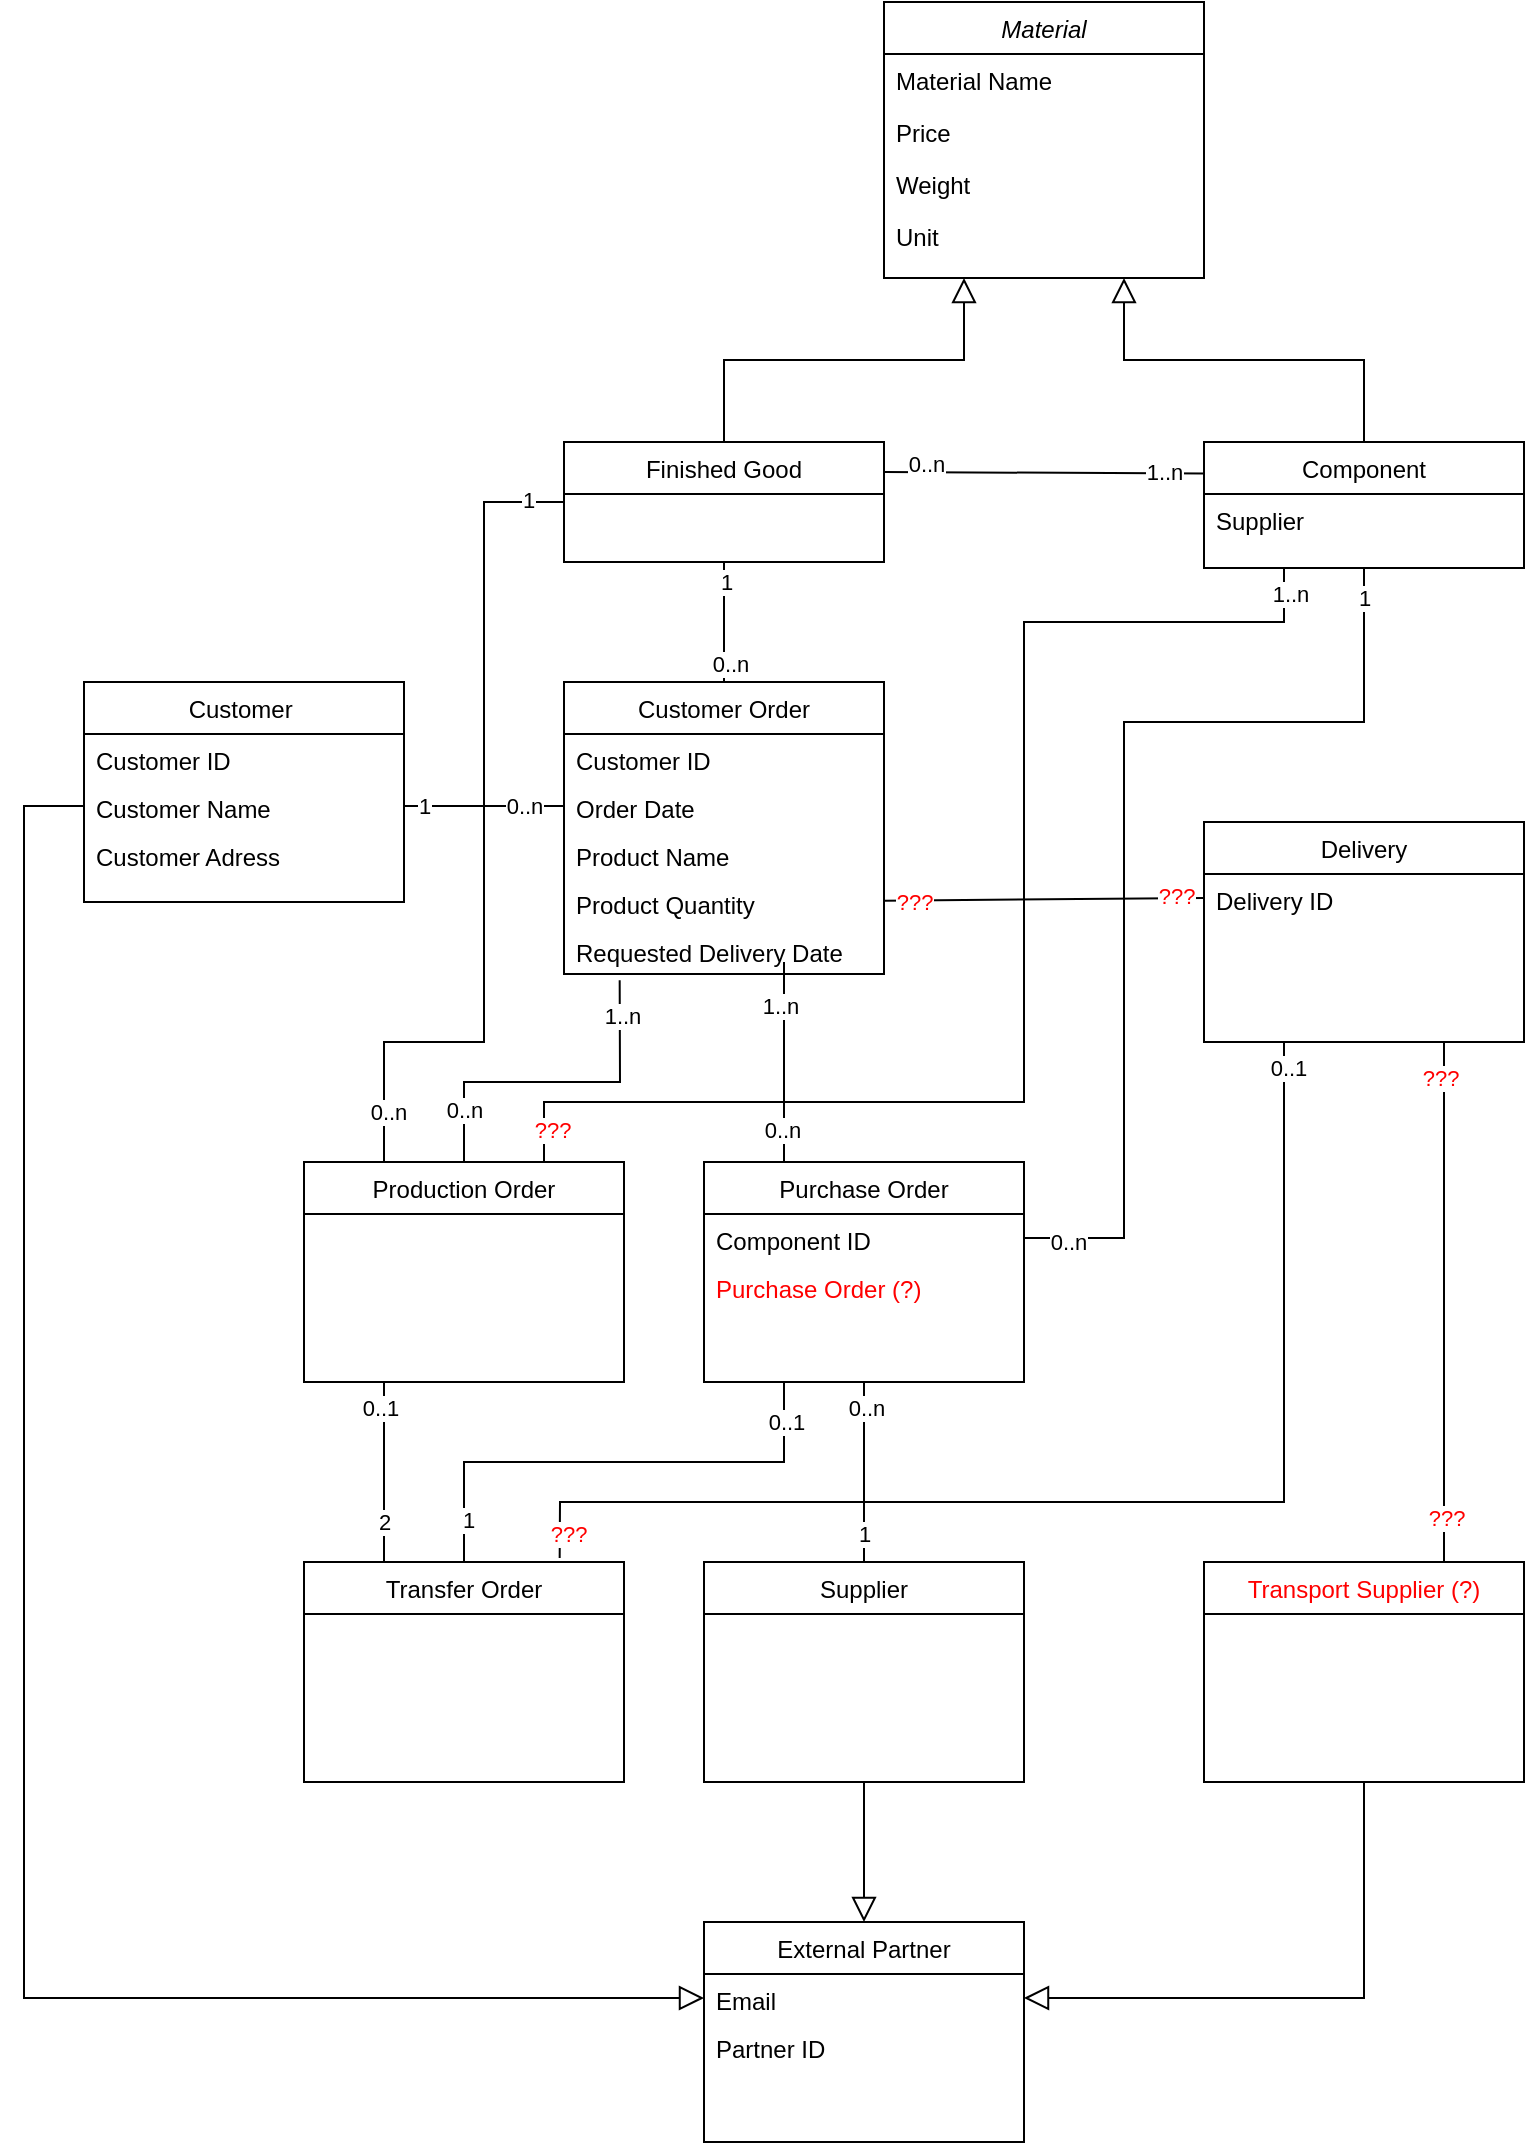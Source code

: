 <mxfile version="22.0.4" type="device">
  <diagram id="C5RBs43oDa-KdzZeNtuy" name="Page-1">
    <mxGraphModel dx="3187" dy="1684" grid="1" gridSize="10" guides="1" tooltips="1" connect="1" arrows="1" fold="1" page="1" pageScale="1" pageWidth="827" pageHeight="1169" math="0" shadow="0">
      <root>
        <mxCell id="WIyWlLk6GJQsqaUBKTNV-0" />
        <mxCell id="WIyWlLk6GJQsqaUBKTNV-1" parent="WIyWlLk6GJQsqaUBKTNV-0" />
        <mxCell id="zkfFHV4jXpPFQw0GAbJ--0" value="Material" style="swimlane;fontStyle=2;align=center;verticalAlign=top;childLayout=stackLayout;horizontal=1;startSize=26;horizontalStack=0;resizeParent=1;resizeLast=0;collapsible=1;marginBottom=0;rounded=0;shadow=0;strokeWidth=1;" parent="WIyWlLk6GJQsqaUBKTNV-1" vertex="1">
          <mxGeometry x="468" y="20" width="160" height="138" as="geometry">
            <mxRectangle x="230" y="140" width="160" height="26" as="alternateBounds" />
          </mxGeometry>
        </mxCell>
        <mxCell id="zkfFHV4jXpPFQw0GAbJ--1" value="Material Name" style="text;align=left;verticalAlign=top;spacingLeft=4;spacingRight=4;overflow=hidden;rotatable=0;points=[[0,0.5],[1,0.5]];portConstraint=eastwest;" parent="zkfFHV4jXpPFQw0GAbJ--0" vertex="1">
          <mxGeometry y="26" width="160" height="26" as="geometry" />
        </mxCell>
        <mxCell id="zkfFHV4jXpPFQw0GAbJ--2" value="Price" style="text;align=left;verticalAlign=top;spacingLeft=4;spacingRight=4;overflow=hidden;rotatable=0;points=[[0,0.5],[1,0.5]];portConstraint=eastwest;rounded=0;shadow=0;html=0;" parent="zkfFHV4jXpPFQw0GAbJ--0" vertex="1">
          <mxGeometry y="52" width="160" height="26" as="geometry" />
        </mxCell>
        <mxCell id="zkfFHV4jXpPFQw0GAbJ--3" value="Weight" style="text;align=left;verticalAlign=top;spacingLeft=4;spacingRight=4;overflow=hidden;rotatable=0;points=[[0,0.5],[1,0.5]];portConstraint=eastwest;rounded=0;shadow=0;html=0;" parent="zkfFHV4jXpPFQw0GAbJ--0" vertex="1">
          <mxGeometry y="78" width="160" height="26" as="geometry" />
        </mxCell>
        <mxCell id="zkfFHV4jXpPFQw0GAbJ--5" value="Unit" style="text;align=left;verticalAlign=top;spacingLeft=4;spacingRight=4;overflow=hidden;rotatable=0;points=[[0,0.5],[1,0.5]];portConstraint=eastwest;" parent="zkfFHV4jXpPFQw0GAbJ--0" vertex="1">
          <mxGeometry y="104" width="160" height="26" as="geometry" />
        </mxCell>
        <mxCell id="zkfFHV4jXpPFQw0GAbJ--6" value="Finished Good" style="swimlane;fontStyle=0;align=center;verticalAlign=top;childLayout=stackLayout;horizontal=1;startSize=26;horizontalStack=0;resizeParent=1;resizeLast=0;collapsible=1;marginBottom=0;rounded=0;shadow=0;strokeWidth=1;" parent="WIyWlLk6GJQsqaUBKTNV-1" vertex="1">
          <mxGeometry x="308" y="240" width="160" height="60" as="geometry">
            <mxRectangle x="130" y="380" width="160" height="26" as="alternateBounds" />
          </mxGeometry>
        </mxCell>
        <mxCell id="zkfFHV4jXpPFQw0GAbJ--12" value="" style="endArrow=block;endSize=10;endFill=0;shadow=0;strokeWidth=1;rounded=0;edgeStyle=elbowEdgeStyle;elbow=vertical;entryX=0.25;entryY=1;entryDx=0;entryDy=0;" parent="WIyWlLk6GJQsqaUBKTNV-1" source="zkfFHV4jXpPFQw0GAbJ--6" target="zkfFHV4jXpPFQw0GAbJ--0" edge="1">
          <mxGeometry width="160" relative="1" as="geometry">
            <mxPoint x="348" y="203" as="sourcePoint" />
            <mxPoint x="498" y="207" as="targetPoint" />
          </mxGeometry>
        </mxCell>
        <mxCell id="zkfFHV4jXpPFQw0GAbJ--17" value="Component" style="swimlane;fontStyle=0;align=center;verticalAlign=top;childLayout=stackLayout;horizontal=1;startSize=26;horizontalStack=0;resizeParent=1;resizeLast=0;collapsible=1;marginBottom=0;rounded=0;shadow=0;strokeWidth=1;" parent="WIyWlLk6GJQsqaUBKTNV-1" vertex="1">
          <mxGeometry x="628" y="240" width="160" height="63" as="geometry">
            <mxRectangle x="550" y="140" width="160" height="26" as="alternateBounds" />
          </mxGeometry>
        </mxCell>
        <mxCell id="zkfFHV4jXpPFQw0GAbJ--18" value="Supplier" style="text;align=left;verticalAlign=top;spacingLeft=4;spacingRight=4;overflow=hidden;rotatable=0;points=[[0,0.5],[1,0.5]];portConstraint=eastwest;" parent="zkfFHV4jXpPFQw0GAbJ--17" vertex="1">
          <mxGeometry y="26" width="160" height="24" as="geometry" />
        </mxCell>
        <mxCell id="Iv19MnFPwsbPoRR4SzWf-2" value="" style="endArrow=block;endSize=10;endFill=0;shadow=0;strokeWidth=1;rounded=0;edgeStyle=elbowEdgeStyle;elbow=vertical;entryX=0.75;entryY=1;entryDx=0;entryDy=0;" edge="1" parent="WIyWlLk6GJQsqaUBKTNV-1" source="zkfFHV4jXpPFQw0GAbJ--17" target="zkfFHV4jXpPFQw0GAbJ--0">
          <mxGeometry width="160" relative="1" as="geometry">
            <mxPoint x="278" y="270" as="sourcePoint" />
            <mxPoint x="558" y="160" as="targetPoint" />
          </mxGeometry>
        </mxCell>
        <mxCell id="Iv19MnFPwsbPoRR4SzWf-4" value="" style="endArrow=none;html=1;rounded=0;exitX=1;exitY=0.25;exitDx=0;exitDy=0;entryX=0;entryY=0.25;entryDx=0;entryDy=0;targetPerimeterSpacing=0;" edge="1" parent="WIyWlLk6GJQsqaUBKTNV-1" source="zkfFHV4jXpPFQw0GAbJ--6" target="zkfFHV4jXpPFQw0GAbJ--17">
          <mxGeometry width="50" height="50" relative="1" as="geometry">
            <mxPoint x="348" y="299" as="sourcePoint" />
            <mxPoint x="698" y="340" as="targetPoint" />
          </mxGeometry>
        </mxCell>
        <mxCell id="Iv19MnFPwsbPoRR4SzWf-28" value="0..n" style="edgeLabel;html=1;align=center;verticalAlign=middle;resizable=0;points=[];" vertex="1" connectable="0" parent="Iv19MnFPwsbPoRR4SzWf-4">
          <mxGeometry x="-0.82" y="4" relative="1" as="geometry">
            <mxPoint x="6" as="offset" />
          </mxGeometry>
        </mxCell>
        <mxCell id="Iv19MnFPwsbPoRR4SzWf-29" value="1..n" style="edgeLabel;html=1;align=center;verticalAlign=middle;resizable=0;points=[];" vertex="1" connectable="0" parent="Iv19MnFPwsbPoRR4SzWf-4">
          <mxGeometry x="0.083" y="1" relative="1" as="geometry">
            <mxPoint x="53" as="offset" />
          </mxGeometry>
        </mxCell>
        <mxCell id="Iv19MnFPwsbPoRR4SzWf-9" value="Customer Order" style="swimlane;fontStyle=0;align=center;verticalAlign=top;childLayout=stackLayout;horizontal=1;startSize=26;horizontalStack=0;resizeParent=1;resizeLast=0;collapsible=1;marginBottom=0;rounded=0;shadow=0;strokeWidth=1;" vertex="1" parent="WIyWlLk6GJQsqaUBKTNV-1">
          <mxGeometry x="308" y="360" width="160" height="146" as="geometry">
            <mxRectangle x="550" y="140" width="160" height="26" as="alternateBounds" />
          </mxGeometry>
        </mxCell>
        <mxCell id="Iv19MnFPwsbPoRR4SzWf-10" value="Customer ID" style="text;align=left;verticalAlign=top;spacingLeft=4;spacingRight=4;overflow=hidden;rotatable=0;points=[[0,0.5],[1,0.5]];portConstraint=eastwest;" vertex="1" parent="Iv19MnFPwsbPoRR4SzWf-9">
          <mxGeometry y="26" width="160" height="24" as="geometry" />
        </mxCell>
        <mxCell id="Iv19MnFPwsbPoRR4SzWf-11" value="Order Date" style="text;align=left;verticalAlign=top;spacingLeft=4;spacingRight=4;overflow=hidden;rotatable=0;points=[[0,0.5],[1,0.5]];portConstraint=eastwest;" vertex="1" parent="Iv19MnFPwsbPoRR4SzWf-9">
          <mxGeometry y="50" width="160" height="24" as="geometry" />
        </mxCell>
        <mxCell id="Iv19MnFPwsbPoRR4SzWf-12" value="Product Name" style="text;align=left;verticalAlign=top;spacingLeft=4;spacingRight=4;overflow=hidden;rotatable=0;points=[[0,0.5],[1,0.5]];portConstraint=eastwest;" vertex="1" parent="Iv19MnFPwsbPoRR4SzWf-9">
          <mxGeometry y="74" width="160" height="24" as="geometry" />
        </mxCell>
        <mxCell id="Iv19MnFPwsbPoRR4SzWf-13" value="Product Quantity" style="text;align=left;verticalAlign=top;spacingLeft=4;spacingRight=4;overflow=hidden;rotatable=0;points=[[0,0.5],[1,0.5]];portConstraint=eastwest;" vertex="1" parent="Iv19MnFPwsbPoRR4SzWf-9">
          <mxGeometry y="98" width="160" height="24" as="geometry" />
        </mxCell>
        <mxCell id="Iv19MnFPwsbPoRR4SzWf-14" value="Requested Delivery Date" style="text;align=left;verticalAlign=top;spacingLeft=4;spacingRight=4;overflow=hidden;rotatable=0;points=[[0,0.5],[1,0.5]];portConstraint=eastwest;" vertex="1" parent="Iv19MnFPwsbPoRR4SzWf-9">
          <mxGeometry y="122" width="160" height="24" as="geometry" />
        </mxCell>
        <mxCell id="Iv19MnFPwsbPoRR4SzWf-15" value="Customer " style="swimlane;fontStyle=0;align=center;verticalAlign=top;childLayout=stackLayout;horizontal=1;startSize=26;horizontalStack=0;resizeParent=1;resizeLast=0;collapsible=1;marginBottom=0;rounded=0;shadow=0;strokeWidth=1;" vertex="1" parent="WIyWlLk6GJQsqaUBKTNV-1">
          <mxGeometry x="68" y="360" width="160" height="110" as="geometry">
            <mxRectangle x="550" y="140" width="160" height="26" as="alternateBounds" />
          </mxGeometry>
        </mxCell>
        <mxCell id="Iv19MnFPwsbPoRR4SzWf-16" value="Customer ID" style="text;align=left;verticalAlign=top;spacingLeft=4;spacingRight=4;overflow=hidden;rotatable=0;points=[[0,0.5],[1,0.5]];portConstraint=eastwest;" vertex="1" parent="Iv19MnFPwsbPoRR4SzWf-15">
          <mxGeometry y="26" width="160" height="24" as="geometry" />
        </mxCell>
        <mxCell id="Iv19MnFPwsbPoRR4SzWf-17" value="Customer Name   " style="text;align=left;verticalAlign=top;spacingLeft=4;spacingRight=4;overflow=hidden;rotatable=0;points=[[0,0.5],[1,0.5]];portConstraint=eastwest;" vertex="1" parent="Iv19MnFPwsbPoRR4SzWf-15">
          <mxGeometry y="50" width="160" height="24" as="geometry" />
        </mxCell>
        <mxCell id="Iv19MnFPwsbPoRR4SzWf-18" value="Customer Adress" style="text;align=left;verticalAlign=top;spacingLeft=4;spacingRight=4;overflow=hidden;rotatable=0;points=[[0,0.5],[1,0.5]];portConstraint=eastwest;" vertex="1" parent="Iv19MnFPwsbPoRR4SzWf-15">
          <mxGeometry y="74" width="160" height="24" as="geometry" />
        </mxCell>
        <mxCell id="Iv19MnFPwsbPoRR4SzWf-21" value="" style="endArrow=none;html=1;rounded=0;exitX=0;exitY=0.5;exitDx=0;exitDy=0;" edge="1" parent="WIyWlLk6GJQsqaUBKTNV-1" source="Iv19MnFPwsbPoRR4SzWf-11" target="Iv19MnFPwsbPoRR4SzWf-17">
          <mxGeometry width="50" height="50" relative="1" as="geometry">
            <mxPoint x="738" y="380" as="sourcePoint" />
            <mxPoint x="788" y="330" as="targetPoint" />
          </mxGeometry>
        </mxCell>
        <mxCell id="Iv19MnFPwsbPoRR4SzWf-24" value="1" style="edgeLabel;html=1;align=center;verticalAlign=middle;resizable=0;points=[];" vertex="1" connectable="0" parent="Iv19MnFPwsbPoRR4SzWf-21">
          <mxGeometry x="0.194" y="3" relative="1" as="geometry">
            <mxPoint x="-22" y="-3" as="offset" />
          </mxGeometry>
        </mxCell>
        <mxCell id="Iv19MnFPwsbPoRR4SzWf-25" value="0..n" style="edgeLabel;html=1;align=center;verticalAlign=middle;resizable=0;points=[];" vertex="1" connectable="0" parent="Iv19MnFPwsbPoRR4SzWf-21">
          <mxGeometry x="-0.028" relative="1" as="geometry">
            <mxPoint x="19" as="offset" />
          </mxGeometry>
        </mxCell>
        <mxCell id="Iv19MnFPwsbPoRR4SzWf-23" value="" style="endArrow=none;html=1;rounded=0;entryX=0.5;entryY=1;entryDx=0;entryDy=0;" edge="1" parent="WIyWlLk6GJQsqaUBKTNV-1" source="Iv19MnFPwsbPoRR4SzWf-9" target="zkfFHV4jXpPFQw0GAbJ--6">
          <mxGeometry width="50" height="50" relative="1" as="geometry">
            <mxPoint x="738" y="380" as="sourcePoint" />
            <mxPoint x="788" y="330" as="targetPoint" />
          </mxGeometry>
        </mxCell>
        <mxCell id="Iv19MnFPwsbPoRR4SzWf-26" value="0..n" style="edgeLabel;html=1;align=center;verticalAlign=middle;resizable=0;points=[];" vertex="1" connectable="0" parent="Iv19MnFPwsbPoRR4SzWf-23">
          <mxGeometry x="-0.489" y="-3" relative="1" as="geometry">
            <mxPoint y="6" as="offset" />
          </mxGeometry>
        </mxCell>
        <mxCell id="Iv19MnFPwsbPoRR4SzWf-27" value="1" style="edgeLabel;html=1;align=center;verticalAlign=middle;resizable=0;points=[];" vertex="1" connectable="0" parent="Iv19MnFPwsbPoRR4SzWf-23">
          <mxGeometry x="0.437" y="-1" relative="1" as="geometry">
            <mxPoint y="-7" as="offset" />
          </mxGeometry>
        </mxCell>
        <mxCell id="Iv19MnFPwsbPoRR4SzWf-30" value="Production Order" style="swimlane;fontStyle=0;align=center;verticalAlign=top;childLayout=stackLayout;horizontal=1;startSize=26;horizontalStack=0;resizeParent=1;resizeLast=0;collapsible=1;marginBottom=0;rounded=0;shadow=0;strokeWidth=1;" vertex="1" parent="WIyWlLk6GJQsqaUBKTNV-1">
          <mxGeometry x="178" y="600" width="160" height="110" as="geometry">
            <mxRectangle x="550" y="140" width="160" height="26" as="alternateBounds" />
          </mxGeometry>
        </mxCell>
        <mxCell id="Iv19MnFPwsbPoRR4SzWf-34" value="Purchase Order" style="swimlane;fontStyle=0;align=center;verticalAlign=top;childLayout=stackLayout;horizontal=1;startSize=26;horizontalStack=0;resizeParent=1;resizeLast=0;collapsible=1;marginBottom=0;rounded=0;shadow=0;strokeWidth=1;" vertex="1" parent="WIyWlLk6GJQsqaUBKTNV-1">
          <mxGeometry x="378" y="600" width="160" height="110" as="geometry">
            <mxRectangle x="550" y="140" width="160" height="26" as="alternateBounds" />
          </mxGeometry>
        </mxCell>
        <mxCell id="Iv19MnFPwsbPoRR4SzWf-35" value="Component ID" style="text;align=left;verticalAlign=top;spacingLeft=4;spacingRight=4;overflow=hidden;rotatable=0;points=[[0,0.5],[1,0.5]];portConstraint=eastwest;" vertex="1" parent="Iv19MnFPwsbPoRR4SzWf-34">
          <mxGeometry y="26" width="160" height="24" as="geometry" />
        </mxCell>
        <mxCell id="Iv19MnFPwsbPoRR4SzWf-36" value="Purchase Order (?)" style="text;align=left;verticalAlign=top;spacingLeft=4;spacingRight=4;overflow=hidden;rotatable=0;points=[[0,0.5],[1,0.5]];portConstraint=eastwest;fontColor=#FF0000;" vertex="1" parent="Iv19MnFPwsbPoRR4SzWf-34">
          <mxGeometry y="50" width="160" height="24" as="geometry" />
        </mxCell>
        <mxCell id="Iv19MnFPwsbPoRR4SzWf-38" value="Transfer Order" style="swimlane;fontStyle=0;align=center;verticalAlign=top;childLayout=stackLayout;horizontal=1;startSize=26;horizontalStack=0;resizeParent=1;resizeLast=0;collapsible=1;marginBottom=0;rounded=0;shadow=0;strokeWidth=1;" vertex="1" parent="WIyWlLk6GJQsqaUBKTNV-1">
          <mxGeometry x="178" y="800" width="160" height="110" as="geometry">
            <mxRectangle x="550" y="140" width="160" height="26" as="alternateBounds" />
          </mxGeometry>
        </mxCell>
        <mxCell id="Iv19MnFPwsbPoRR4SzWf-39" value="Supplier" style="swimlane;fontStyle=0;align=center;verticalAlign=top;childLayout=stackLayout;horizontal=1;startSize=26;horizontalStack=0;resizeParent=1;resizeLast=0;collapsible=1;marginBottom=0;rounded=0;shadow=0;strokeWidth=1;" vertex="1" parent="WIyWlLk6GJQsqaUBKTNV-1">
          <mxGeometry x="378" y="800" width="160" height="110" as="geometry">
            <mxRectangle x="550" y="140" width="160" height="26" as="alternateBounds" />
          </mxGeometry>
        </mxCell>
        <mxCell id="Iv19MnFPwsbPoRR4SzWf-40" value="Delivery" style="swimlane;fontStyle=0;align=center;verticalAlign=top;childLayout=stackLayout;horizontal=1;startSize=26;horizontalStack=0;resizeParent=1;resizeLast=0;collapsible=1;marginBottom=0;rounded=0;shadow=0;strokeWidth=1;" vertex="1" parent="WIyWlLk6GJQsqaUBKTNV-1">
          <mxGeometry x="628" y="430" width="160" height="110" as="geometry">
            <mxRectangle x="550" y="140" width="160" height="26" as="alternateBounds" />
          </mxGeometry>
        </mxCell>
        <mxCell id="Iv19MnFPwsbPoRR4SzWf-41" value="Delivery ID" style="text;align=left;verticalAlign=top;spacingLeft=4;spacingRight=4;overflow=hidden;rotatable=0;points=[[0,0.5],[1,0.5]];portConstraint=eastwest;" vertex="1" parent="Iv19MnFPwsbPoRR4SzWf-40">
          <mxGeometry y="26" width="160" height="24" as="geometry" />
        </mxCell>
        <mxCell id="Iv19MnFPwsbPoRR4SzWf-43" value="Transport Supplier (?)" style="swimlane;fontStyle=0;align=center;verticalAlign=top;childLayout=stackLayout;horizontal=1;startSize=26;horizontalStack=0;resizeParent=1;resizeLast=0;collapsible=1;marginBottom=0;rounded=0;shadow=0;strokeWidth=1;fontColor=#FF0000;" vertex="1" parent="WIyWlLk6GJQsqaUBKTNV-1">
          <mxGeometry x="628" y="800" width="160" height="110" as="geometry">
            <mxRectangle x="550" y="140" width="160" height="26" as="alternateBounds" />
          </mxGeometry>
        </mxCell>
        <mxCell id="Iv19MnFPwsbPoRR4SzWf-45" value="External Partner" style="swimlane;fontStyle=0;align=center;verticalAlign=top;childLayout=stackLayout;horizontal=1;startSize=26;horizontalStack=0;resizeParent=1;resizeLast=0;collapsible=1;marginBottom=0;rounded=0;shadow=0;strokeWidth=1;" vertex="1" parent="WIyWlLk6GJQsqaUBKTNV-1">
          <mxGeometry x="378" y="980" width="160" height="110" as="geometry">
            <mxRectangle x="550" y="140" width="160" height="26" as="alternateBounds" />
          </mxGeometry>
        </mxCell>
        <mxCell id="Iv19MnFPwsbPoRR4SzWf-46" value="Email" style="text;align=left;verticalAlign=top;spacingLeft=4;spacingRight=4;overflow=hidden;rotatable=0;points=[[0,0.5],[1,0.5]];portConstraint=eastwest;" vertex="1" parent="Iv19MnFPwsbPoRR4SzWf-45">
          <mxGeometry y="26" width="160" height="24" as="geometry" />
        </mxCell>
        <mxCell id="Iv19MnFPwsbPoRR4SzWf-47" value="Partner ID" style="text;align=left;verticalAlign=top;spacingLeft=4;spacingRight=4;overflow=hidden;rotatable=0;points=[[0,0.5],[1,0.5]];portConstraint=eastwest;fontColor=#000000;" vertex="1" parent="Iv19MnFPwsbPoRR4SzWf-45">
          <mxGeometry y="50" width="160" height="24" as="geometry" />
        </mxCell>
        <mxCell id="Iv19MnFPwsbPoRR4SzWf-48" value="" style="endArrow=block;endSize=10;endFill=0;shadow=0;strokeWidth=1;rounded=0;edgeStyle=elbowEdgeStyle;elbow=vertical;exitX=0.5;exitY=1;exitDx=0;exitDy=0;entryX=1;entryY=0.5;entryDx=0;entryDy=0;" edge="1" parent="WIyWlLk6GJQsqaUBKTNV-1" source="Iv19MnFPwsbPoRR4SzWf-43" target="Iv19MnFPwsbPoRR4SzWf-46">
          <mxGeometry width="160" relative="1" as="geometry">
            <mxPoint x="648" y="1012" as="sourcePoint" />
            <mxPoint x="598" y="1040" as="targetPoint" />
            <Array as="points">
              <mxPoint x="618" y="1018" />
            </Array>
          </mxGeometry>
        </mxCell>
        <mxCell id="Iv19MnFPwsbPoRR4SzWf-49" value="" style="endArrow=block;endSize=10;endFill=0;shadow=0;strokeWidth=1;rounded=0;edgeStyle=elbowEdgeStyle;elbow=vertical;entryX=0;entryY=0.5;entryDx=0;entryDy=0;exitX=0;exitY=0.5;exitDx=0;exitDy=0;" edge="1" parent="WIyWlLk6GJQsqaUBKTNV-1" source="Iv19MnFPwsbPoRR4SzWf-17" target="Iv19MnFPwsbPoRR4SzWf-46">
          <mxGeometry width="160" relative="1" as="geometry">
            <mxPoint x="28" y="1102" as="sourcePoint" />
            <mxPoint x="148" y="1020" as="targetPoint" />
            <Array as="points">
              <mxPoint x="38" y="520" />
              <mxPoint x="198" y="1018" />
            </Array>
          </mxGeometry>
        </mxCell>
        <mxCell id="Iv19MnFPwsbPoRR4SzWf-50" value="" style="endArrow=block;endSize=10;endFill=0;shadow=0;strokeWidth=1;rounded=0;edgeStyle=elbowEdgeStyle;elbow=vertical;exitX=0.5;exitY=1;exitDx=0;exitDy=0;" edge="1" parent="WIyWlLk6GJQsqaUBKTNV-1" source="Iv19MnFPwsbPoRR4SzWf-39" target="Iv19MnFPwsbPoRR4SzWf-45">
          <mxGeometry width="160" relative="1" as="geometry">
            <mxPoint x="748" y="1102" as="sourcePoint" />
            <mxPoint x="868" y="1020" as="targetPoint" />
          </mxGeometry>
        </mxCell>
        <mxCell id="Iv19MnFPwsbPoRR4SzWf-51" value="" style="endArrow=none;html=1;rounded=0;exitX=0.25;exitY=0;exitDx=0;exitDy=0;entryX=0;entryY=0.5;entryDx=0;entryDy=0;" edge="1" parent="WIyWlLk6GJQsqaUBKTNV-1" source="Iv19MnFPwsbPoRR4SzWf-30" target="zkfFHV4jXpPFQw0GAbJ--6">
          <mxGeometry width="50" height="50" relative="1" as="geometry">
            <mxPoint x="508" y="556" as="sourcePoint" />
            <mxPoint x="558" y="506" as="targetPoint" />
            <Array as="points">
              <mxPoint x="218" y="540" />
              <mxPoint x="268" y="540" />
              <mxPoint x="268" y="420" />
              <mxPoint x="268" y="270" />
            </Array>
          </mxGeometry>
        </mxCell>
        <mxCell id="Iv19MnFPwsbPoRR4SzWf-53" value="1" style="edgeLabel;html=1;align=center;verticalAlign=middle;resizable=0;points=[];" vertex="1" connectable="0" parent="Iv19MnFPwsbPoRR4SzWf-51">
          <mxGeometry x="0.915" y="1" relative="1" as="geometry">
            <mxPoint as="offset" />
          </mxGeometry>
        </mxCell>
        <mxCell id="Iv19MnFPwsbPoRR4SzWf-54" value="0..n" style="edgeLabel;html=1;align=center;verticalAlign=middle;resizable=0;points=[];" vertex="1" connectable="0" parent="Iv19MnFPwsbPoRR4SzWf-51">
          <mxGeometry x="-0.879" y="-2" relative="1" as="geometry">
            <mxPoint as="offset" />
          </mxGeometry>
        </mxCell>
        <mxCell id="Iv19MnFPwsbPoRR4SzWf-52" value="" style="endArrow=none;html=1;rounded=0;exitX=0.25;exitY=0;exitDx=0;exitDy=0;" edge="1" parent="WIyWlLk6GJQsqaUBKTNV-1" source="Iv19MnFPwsbPoRR4SzWf-34">
          <mxGeometry width="50" height="50" relative="1" as="geometry">
            <mxPoint x="688" y="566" as="sourcePoint" />
            <mxPoint x="418" y="500" as="targetPoint" />
          </mxGeometry>
        </mxCell>
        <mxCell id="Iv19MnFPwsbPoRR4SzWf-59" value="1..n" style="edgeLabel;html=1;align=center;verticalAlign=middle;resizable=0;points=[];" vertex="1" connectable="0" parent="Iv19MnFPwsbPoRR4SzWf-52">
          <mxGeometry x="0.573" y="2" relative="1" as="geometry">
            <mxPoint as="offset" />
          </mxGeometry>
        </mxCell>
        <mxCell id="Iv19MnFPwsbPoRR4SzWf-60" value="0..n" style="edgeLabel;html=1;align=center;verticalAlign=middle;resizable=0;points=[];" vertex="1" connectable="0" parent="Iv19MnFPwsbPoRR4SzWf-52">
          <mxGeometry x="-0.671" y="1" relative="1" as="geometry">
            <mxPoint as="offset" />
          </mxGeometry>
        </mxCell>
        <mxCell id="Iv19MnFPwsbPoRR4SzWf-55" value="" style="endArrow=none;html=1;rounded=0;entryX=0;entryY=0.5;entryDx=0;entryDy=0;" edge="1" parent="WIyWlLk6GJQsqaUBKTNV-1" source="Iv19MnFPwsbPoRR4SzWf-13" target="Iv19MnFPwsbPoRR4SzWf-41">
          <mxGeometry width="50" height="50" relative="1" as="geometry">
            <mxPoint x="698" y="576" as="sourcePoint" />
            <mxPoint x="748" y="526" as="targetPoint" />
          </mxGeometry>
        </mxCell>
        <mxCell id="Iv19MnFPwsbPoRR4SzWf-68" value="&lt;font color=&quot;#ff0000&quot;&gt;???&lt;/font&gt;" style="edgeLabel;html=1;align=center;verticalAlign=middle;resizable=0;points=[];" vertex="1" connectable="0" parent="Iv19MnFPwsbPoRR4SzWf-55">
          <mxGeometry x="-0.82" y="-1" relative="1" as="geometry">
            <mxPoint as="offset" />
          </mxGeometry>
        </mxCell>
        <mxCell id="Iv19MnFPwsbPoRR4SzWf-69" value="&lt;font color=&quot;#ff0000&quot;&gt;???&lt;/font&gt;" style="edgeLabel;html=1;align=center;verticalAlign=middle;resizable=0;points=[];" vertex="1" connectable="0" parent="Iv19MnFPwsbPoRR4SzWf-55">
          <mxGeometry x="0.82" y="1" relative="1" as="geometry">
            <mxPoint as="offset" />
          </mxGeometry>
        </mxCell>
        <mxCell id="Iv19MnFPwsbPoRR4SzWf-56" value="" style="endArrow=none;html=1;rounded=0;entryX=0.174;entryY=1.13;entryDx=0;entryDy=0;entryPerimeter=0;exitX=0.5;exitY=0;exitDx=0;exitDy=0;" edge="1" parent="WIyWlLk6GJQsqaUBKTNV-1" source="Iv19MnFPwsbPoRR4SzWf-30" target="Iv19MnFPwsbPoRR4SzWf-14">
          <mxGeometry width="50" height="50" relative="1" as="geometry">
            <mxPoint x="708" y="586" as="sourcePoint" />
            <mxPoint x="758" y="536" as="targetPoint" />
            <Array as="points">
              <mxPoint x="258" y="560" />
              <mxPoint x="336" y="560" />
            </Array>
          </mxGeometry>
        </mxCell>
        <mxCell id="Iv19MnFPwsbPoRR4SzWf-57" value="1..n" style="edgeLabel;html=1;align=center;verticalAlign=middle;resizable=0;points=[];" vertex="1" connectable="0" parent="Iv19MnFPwsbPoRR4SzWf-56">
          <mxGeometry x="0.672" y="-1" relative="1" as="geometry">
            <mxPoint y="-10" as="offset" />
          </mxGeometry>
        </mxCell>
        <mxCell id="Iv19MnFPwsbPoRR4SzWf-58" value="0..n" style="edgeLabel;html=1;align=center;verticalAlign=middle;resizable=0;points=[];" vertex="1" connectable="0" parent="Iv19MnFPwsbPoRR4SzWf-56">
          <mxGeometry x="-0.676" relative="1" as="geometry">
            <mxPoint y="1" as="offset" />
          </mxGeometry>
        </mxCell>
        <mxCell id="Iv19MnFPwsbPoRR4SzWf-61" value="" style="endArrow=none;html=1;rounded=0;entryX=0.25;entryY=1;entryDx=0;entryDy=0;exitX=0.75;exitY=0;exitDx=0;exitDy=0;" edge="1" parent="WIyWlLk6GJQsqaUBKTNV-1" source="Iv19MnFPwsbPoRR4SzWf-30" target="zkfFHV4jXpPFQw0GAbJ--17">
          <mxGeometry width="50" height="50" relative="1" as="geometry">
            <mxPoint x="328" y="590" as="sourcePoint" />
            <mxPoint x="758" y="536" as="targetPoint" />
            <Array as="points">
              <mxPoint x="298" y="570" />
              <mxPoint x="538" y="570" />
              <mxPoint x="538" y="330" />
              <mxPoint x="668" y="330" />
            </Array>
          </mxGeometry>
        </mxCell>
        <mxCell id="Iv19MnFPwsbPoRR4SzWf-63" value="1..n" style="edgeLabel;html=1;align=center;verticalAlign=middle;resizable=0;points=[];" vertex="1" connectable="0" parent="Iv19MnFPwsbPoRR4SzWf-61">
          <mxGeometry x="0.962" y="-3" relative="1" as="geometry">
            <mxPoint as="offset" />
          </mxGeometry>
        </mxCell>
        <mxCell id="Iv19MnFPwsbPoRR4SzWf-64" value="&lt;font color=&quot;#ff0000&quot;&gt;???&lt;/font&gt;" style="edgeLabel;html=1;align=center;verticalAlign=middle;resizable=0;points=[];" vertex="1" connectable="0" parent="Iv19MnFPwsbPoRR4SzWf-61">
          <mxGeometry x="-0.951" y="-4" relative="1" as="geometry">
            <mxPoint as="offset" />
          </mxGeometry>
        </mxCell>
        <mxCell id="Iv19MnFPwsbPoRR4SzWf-65" value="" style="endArrow=none;html=1;rounded=0;entryX=0.5;entryY=1;entryDx=0;entryDy=0;exitX=1;exitY=0.5;exitDx=0;exitDy=0;" edge="1" parent="WIyWlLk6GJQsqaUBKTNV-1" source="Iv19MnFPwsbPoRR4SzWf-35" target="zkfFHV4jXpPFQw0GAbJ--17">
          <mxGeometry width="50" height="50" relative="1" as="geometry">
            <mxPoint x="708" y="586" as="sourcePoint" />
            <mxPoint x="758" y="536" as="targetPoint" />
            <Array as="points">
              <mxPoint x="588" y="638" />
              <mxPoint x="588" y="380" />
              <mxPoint x="708" y="380" />
            </Array>
          </mxGeometry>
        </mxCell>
        <mxCell id="Iv19MnFPwsbPoRR4SzWf-66" value="1" style="edgeLabel;html=1;align=center;verticalAlign=middle;resizable=0;points=[];" vertex="1" connectable="0" parent="Iv19MnFPwsbPoRR4SzWf-65">
          <mxGeometry x="0.941" relative="1" as="geometry">
            <mxPoint as="offset" />
          </mxGeometry>
        </mxCell>
        <mxCell id="Iv19MnFPwsbPoRR4SzWf-67" value="0..n" style="edgeLabel;html=1;align=center;verticalAlign=middle;resizable=0;points=[];" vertex="1" connectable="0" parent="Iv19MnFPwsbPoRR4SzWf-65">
          <mxGeometry x="-0.912" y="-2" relative="1" as="geometry">
            <mxPoint as="offset" />
          </mxGeometry>
        </mxCell>
        <mxCell id="Iv19MnFPwsbPoRR4SzWf-70" value="" style="endArrow=none;html=1;rounded=0;entryX=0.75;entryY=1;entryDx=0;entryDy=0;exitX=0.75;exitY=0;exitDx=0;exitDy=0;" edge="1" parent="WIyWlLk6GJQsqaUBKTNV-1" source="Iv19MnFPwsbPoRR4SzWf-43" target="Iv19MnFPwsbPoRR4SzWf-40">
          <mxGeometry width="50" height="50" relative="1" as="geometry">
            <mxPoint x="738" y="960" as="sourcePoint" />
            <mxPoint x="818" y="910" as="targetPoint" />
          </mxGeometry>
        </mxCell>
        <mxCell id="Iv19MnFPwsbPoRR4SzWf-83" value="&lt;font color=&quot;#ff0000&quot;&gt;???&lt;/font&gt;" style="edgeLabel;html=1;align=center;verticalAlign=middle;resizable=0;points=[];" vertex="1" connectable="0" parent="Iv19MnFPwsbPoRR4SzWf-70">
          <mxGeometry x="0.862" y="2" relative="1" as="geometry">
            <mxPoint as="offset" />
          </mxGeometry>
        </mxCell>
        <mxCell id="Iv19MnFPwsbPoRR4SzWf-84" value="&lt;font color=&quot;#ff0000&quot;&gt;???&lt;/font&gt;" style="edgeLabel;html=1;align=center;verticalAlign=middle;resizable=0;points=[];" vertex="1" connectable="0" parent="Iv19MnFPwsbPoRR4SzWf-70">
          <mxGeometry x="-0.831" y="-1" relative="1" as="geometry">
            <mxPoint as="offset" />
          </mxGeometry>
        </mxCell>
        <mxCell id="Iv19MnFPwsbPoRR4SzWf-71" value="" style="endArrow=none;html=1;rounded=0;entryX=0.25;entryY=1;entryDx=0;entryDy=0;exitX=0.25;exitY=0;exitDx=0;exitDy=0;" edge="1" parent="WIyWlLk6GJQsqaUBKTNV-1" source="Iv19MnFPwsbPoRR4SzWf-38" target="Iv19MnFPwsbPoRR4SzWf-30">
          <mxGeometry width="50" height="50" relative="1" as="geometry">
            <mxPoint x="748" y="970" as="sourcePoint" />
            <mxPoint x="828" y="920" as="targetPoint" />
          </mxGeometry>
        </mxCell>
        <mxCell id="Iv19MnFPwsbPoRR4SzWf-72" value="0..1" style="edgeLabel;html=1;align=center;verticalAlign=middle;resizable=0;points=[];" vertex="1" connectable="0" parent="Iv19MnFPwsbPoRR4SzWf-71">
          <mxGeometry x="0.724" y="2" relative="1" as="geometry">
            <mxPoint as="offset" />
          </mxGeometry>
        </mxCell>
        <mxCell id="Iv19MnFPwsbPoRR4SzWf-73" value="2" style="edgeLabel;html=1;align=center;verticalAlign=middle;resizable=0;points=[];" vertex="1" connectable="0" parent="Iv19MnFPwsbPoRR4SzWf-71">
          <mxGeometry x="-0.56" relative="1" as="geometry">
            <mxPoint as="offset" />
          </mxGeometry>
        </mxCell>
        <mxCell id="Iv19MnFPwsbPoRR4SzWf-74" value="" style="endArrow=none;html=1;rounded=0;entryX=0.25;entryY=1;entryDx=0;entryDy=0;exitX=0.5;exitY=0;exitDx=0;exitDy=0;" edge="1" parent="WIyWlLk6GJQsqaUBKTNV-1" source="Iv19MnFPwsbPoRR4SzWf-38" target="Iv19MnFPwsbPoRR4SzWf-34">
          <mxGeometry width="50" height="50" relative="1" as="geometry">
            <mxPoint x="748" y="970" as="sourcePoint" />
            <mxPoint x="828" y="920" as="targetPoint" />
            <Array as="points">
              <mxPoint x="258" y="750" />
              <mxPoint x="418" y="750" />
            </Array>
          </mxGeometry>
        </mxCell>
        <mxCell id="Iv19MnFPwsbPoRR4SzWf-75" value="0..1" style="edgeLabel;html=1;align=center;verticalAlign=middle;resizable=0;points=[];" vertex="1" connectable="0" parent="Iv19MnFPwsbPoRR4SzWf-74">
          <mxGeometry x="0.839" y="-1" relative="1" as="geometry">
            <mxPoint as="offset" />
          </mxGeometry>
        </mxCell>
        <mxCell id="Iv19MnFPwsbPoRR4SzWf-76" value="1" style="edgeLabel;html=1;align=center;verticalAlign=middle;resizable=0;points=[];" vertex="1" connectable="0" parent="Iv19MnFPwsbPoRR4SzWf-74">
          <mxGeometry x="-0.833" y="-2" relative="1" as="geometry">
            <mxPoint as="offset" />
          </mxGeometry>
        </mxCell>
        <mxCell id="Iv19MnFPwsbPoRR4SzWf-77" value="" style="endArrow=none;html=1;rounded=0;entryX=0.5;entryY=1;entryDx=0;entryDy=0;exitX=0.5;exitY=0;exitDx=0;exitDy=0;" edge="1" parent="WIyWlLk6GJQsqaUBKTNV-1" source="Iv19MnFPwsbPoRR4SzWf-39" target="Iv19MnFPwsbPoRR4SzWf-34">
          <mxGeometry width="50" height="50" relative="1" as="geometry">
            <mxPoint x="748" y="970" as="sourcePoint" />
            <mxPoint x="828" y="920" as="targetPoint" />
          </mxGeometry>
        </mxCell>
        <mxCell id="Iv19MnFPwsbPoRR4SzWf-78" value="0..n" style="edgeLabel;html=1;align=center;verticalAlign=middle;resizable=0;points=[];" vertex="1" connectable="0" parent="Iv19MnFPwsbPoRR4SzWf-77">
          <mxGeometry x="0.724" y="-1" relative="1" as="geometry">
            <mxPoint as="offset" />
          </mxGeometry>
        </mxCell>
        <mxCell id="Iv19MnFPwsbPoRR4SzWf-79" value="1" style="edgeLabel;html=1;align=center;verticalAlign=middle;resizable=0;points=[];" vertex="1" connectable="0" parent="Iv19MnFPwsbPoRR4SzWf-77">
          <mxGeometry x="-0.684" relative="1" as="geometry">
            <mxPoint as="offset" />
          </mxGeometry>
        </mxCell>
        <mxCell id="Iv19MnFPwsbPoRR4SzWf-80" value="" style="endArrow=none;html=1;rounded=0;entryX=0.25;entryY=1;entryDx=0;entryDy=0;exitX=0.799;exitY=-0.018;exitDx=0;exitDy=0;exitPerimeter=0;" edge="1" parent="WIyWlLk6GJQsqaUBKTNV-1" source="Iv19MnFPwsbPoRR4SzWf-38" target="Iv19MnFPwsbPoRR4SzWf-40">
          <mxGeometry width="50" height="50" relative="1" as="geometry">
            <mxPoint x="348" y="800" as="sourcePoint" />
            <mxPoint x="828" y="920" as="targetPoint" />
            <Array as="points">
              <mxPoint x="306" y="770" />
              <mxPoint x="668" y="770" />
            </Array>
          </mxGeometry>
        </mxCell>
        <mxCell id="Iv19MnFPwsbPoRR4SzWf-81" value="0..1" style="edgeLabel;html=1;align=center;verticalAlign=middle;resizable=0;points=[];" vertex="1" connectable="0" parent="Iv19MnFPwsbPoRR4SzWf-80">
          <mxGeometry x="0.96" y="-2" relative="1" as="geometry">
            <mxPoint as="offset" />
          </mxGeometry>
        </mxCell>
        <mxCell id="Iv19MnFPwsbPoRR4SzWf-82" value="&lt;font color=&quot;#ff0000&quot;&gt;???&lt;/font&gt;" style="edgeLabel;html=1;align=center;verticalAlign=middle;resizable=0;points=[];" vertex="1" connectable="0" parent="Iv19MnFPwsbPoRR4SzWf-80">
          <mxGeometry x="-0.96" y="-4" relative="1" as="geometry">
            <mxPoint as="offset" />
          </mxGeometry>
        </mxCell>
      </root>
    </mxGraphModel>
  </diagram>
</mxfile>
